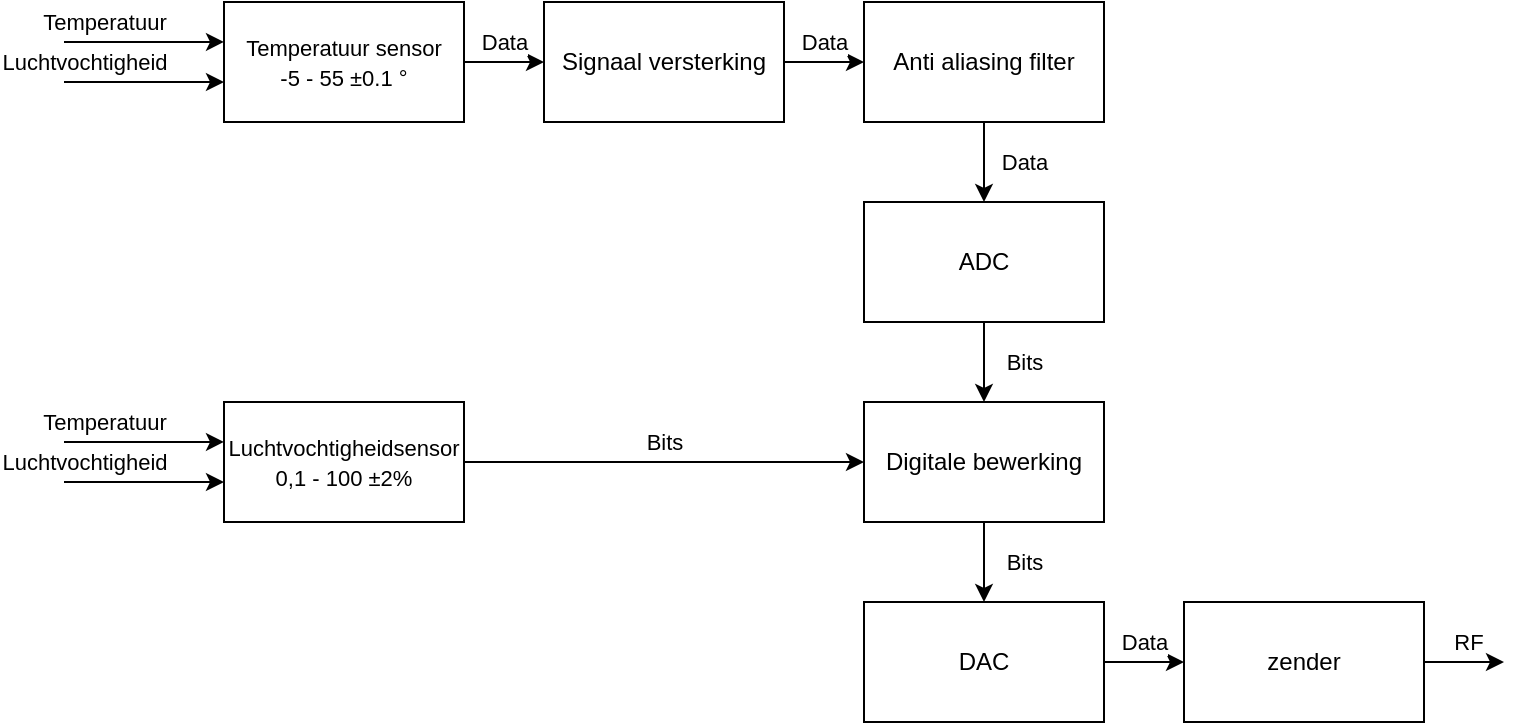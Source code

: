 <mxfile version="20.7.4" type="device"><diagram id="CYnVuW9fpGF9puNpjpTW" name="Pagina-1"><mxGraphModel dx="1005" dy="673" grid="1" gridSize="10" guides="1" tooltips="1" connect="1" arrows="1" fold="1" page="1" pageScale="1" pageWidth="1169" pageHeight="827" math="0" shadow="0"><root><mxCell id="0"/><mxCell id="1" parent="0"/><mxCell id="KWYQQGh1pft0_D_uC_jW-8" value="Data" style="edgeStyle=orthogonalEdgeStyle;rounded=0;orthogonalLoop=1;jettySize=auto;html=1;fontSize=11;" parent="1" source="KWYQQGh1pft0_D_uC_jW-1" target="KWYQQGh1pft0_D_uC_jW-7" edge="1"><mxGeometry y="10" relative="1" as="geometry"><mxPoint as="offset"/></mxGeometry></mxCell><mxCell id="KWYQQGh1pft0_D_uC_jW-1" value="&lt;font style=&quot;font-size: 11px;&quot;&gt;Temperatuur sensor&lt;br style=&quot;border-color: var(--border-color);&quot;&gt;-5 - 55&amp;nbsp;&lt;span style=&quot;border-color: var(--border-color); background-color: initial; text-align: left; text-indent: -0.31in;&quot;&gt;±0.1&lt;/span&gt;&lt;font style=&quot;font-size: 11px;&quot;&gt;&lt;span style=&quot;border-color: var(--border-color); background-color: initial; text-align: left; text-indent: -0.31in;&quot;&gt;&amp;nbsp;&lt;/span&gt;°&lt;/font&gt;&lt;/font&gt;" style="rounded=0;whiteSpace=wrap;html=1;" parent="1" vertex="1"><mxGeometry x="320" y="120" width="120" height="60" as="geometry"/></mxCell><mxCell id="KWYQQGh1pft0_D_uC_jW-2" value="Temperatuur" style="endArrow=classic;html=1;rounded=0;entryX=0;entryY=0.333;entryDx=0;entryDy=0;entryPerimeter=0;" parent="1" target="KWYQQGh1pft0_D_uC_jW-1" edge="1"><mxGeometry x="-0.5" y="10" width="50" height="50" relative="1" as="geometry"><mxPoint x="240" y="140" as="sourcePoint"/><mxPoint x="460" y="180" as="targetPoint"/><mxPoint as="offset"/></mxGeometry></mxCell><mxCell id="KWYQQGh1pft0_D_uC_jW-3" value="Luchtvochtigheid" style="endArrow=classic;html=1;rounded=0;" parent="1" edge="1"><mxGeometry x="-0.75" y="10" width="50" height="50" relative="1" as="geometry"><mxPoint x="240" y="160" as="sourcePoint"/><mxPoint x="320" y="160" as="targetPoint"/><mxPoint as="offset"/></mxGeometry></mxCell><mxCell id="485sKFZhQWy8p-3EEcSn-2" value="Bits" style="edgeStyle=orthogonalEdgeStyle;rounded=0;orthogonalLoop=1;jettySize=auto;html=1;" edge="1" parent="1" source="KWYQQGh1pft0_D_uC_jW-4" target="KWYQQGh1pft0_D_uC_jW-11"><mxGeometry y="10" relative="1" as="geometry"><mxPoint as="offset"/></mxGeometry></mxCell><mxCell id="KWYQQGh1pft0_D_uC_jW-4" value="&lt;font style=&quot;font-size: 11px;&quot;&gt;Luchtvochtigheidsensor&lt;br style=&quot;&quot;&gt;0,1 - 100&amp;nbsp;&lt;span style=&quot;text-align: left; text-indent: -0.31in; background-color: initial;&quot;&gt;&lt;font style=&quot;font-size: 11px;&quot;&gt;±2%&lt;/font&gt;&lt;/span&gt;&lt;/font&gt;" style="rounded=0;whiteSpace=wrap;html=1;" parent="1" vertex="1"><mxGeometry x="320" y="320" width="120" height="60" as="geometry"/></mxCell><mxCell id="KWYQQGh1pft0_D_uC_jW-5" value="Temperatuur" style="endArrow=classic;html=1;rounded=0;entryX=0;entryY=0.333;entryDx=0;entryDy=0;entryPerimeter=0;" parent="1" target="KWYQQGh1pft0_D_uC_jW-4" edge="1"><mxGeometry x="-0.5" y="10" width="50" height="50" relative="1" as="geometry"><mxPoint x="240" y="340" as="sourcePoint"/><mxPoint x="460" y="380" as="targetPoint"/><mxPoint as="offset"/></mxGeometry></mxCell><mxCell id="KWYQQGh1pft0_D_uC_jW-6" value="Luchtvochtigheid" style="endArrow=classic;html=1;rounded=0;" parent="1" edge="1"><mxGeometry x="-0.75" y="10" width="50" height="50" relative="1" as="geometry"><mxPoint x="240" y="360" as="sourcePoint"/><mxPoint x="320" y="360" as="targetPoint"/><mxPoint as="offset"/></mxGeometry></mxCell><mxCell id="485sKFZhQWy8p-3EEcSn-4" value="Data" style="edgeStyle=orthogonalEdgeStyle;rounded=0;orthogonalLoop=1;jettySize=auto;html=1;" edge="1" parent="1" source="KWYQQGh1pft0_D_uC_jW-7" target="485sKFZhQWy8p-3EEcSn-3"><mxGeometry y="10" relative="1" as="geometry"><mxPoint as="offset"/></mxGeometry></mxCell><mxCell id="KWYQQGh1pft0_D_uC_jW-7" value="Signaal versterking" style="whiteSpace=wrap;html=1;rounded=0;" parent="1" vertex="1"><mxGeometry x="480" y="120" width="120" height="60" as="geometry"/></mxCell><mxCell id="KWYQQGh1pft0_D_uC_jW-12" value="Bits" style="edgeStyle=orthogonalEdgeStyle;rounded=0;orthogonalLoop=1;jettySize=auto;html=1;fontSize=11;" parent="1" source="KWYQQGh1pft0_D_uC_jW-9" target="KWYQQGh1pft0_D_uC_jW-11" edge="1"><mxGeometry y="20" relative="1" as="geometry"><mxPoint as="offset"/></mxGeometry></mxCell><mxCell id="KWYQQGh1pft0_D_uC_jW-9" value="ADC" style="whiteSpace=wrap;html=1;rounded=0;" parent="1" vertex="1"><mxGeometry x="640" y="220" width="120" height="60" as="geometry"/></mxCell><mxCell id="485sKFZhQWy8p-3EEcSn-7" value="Bits" style="edgeStyle=orthogonalEdgeStyle;rounded=0;orthogonalLoop=1;jettySize=auto;html=1;" edge="1" parent="1" source="KWYQQGh1pft0_D_uC_jW-11" target="485sKFZhQWy8p-3EEcSn-6"><mxGeometry y="20" relative="1" as="geometry"><mxPoint as="offset"/></mxGeometry></mxCell><mxCell id="KWYQQGh1pft0_D_uC_jW-11" value="Digitale bewerking" style="whiteSpace=wrap;html=1;rounded=0;" parent="1" vertex="1"><mxGeometry x="640" y="320" width="120" height="60" as="geometry"/></mxCell><mxCell id="KWYQQGh1pft0_D_uC_jW-16" value="RF" style="edgeStyle=orthogonalEdgeStyle;rounded=0;orthogonalLoop=1;jettySize=auto;html=1;fontSize=11;" parent="1" source="KWYQQGh1pft0_D_uC_jW-14" edge="1"><mxGeometry x="0.143" y="10" relative="1" as="geometry"><mxPoint x="960" y="450" as="targetPoint"/><mxPoint as="offset"/></mxGeometry></mxCell><mxCell id="KWYQQGh1pft0_D_uC_jW-14" value="zender" style="whiteSpace=wrap;html=1;rounded=0;" parent="1" vertex="1"><mxGeometry x="800" y="420" width="120" height="60" as="geometry"/></mxCell><mxCell id="485sKFZhQWy8p-3EEcSn-5" value="Data" style="edgeStyle=orthogonalEdgeStyle;rounded=0;orthogonalLoop=1;jettySize=auto;html=1;" edge="1" parent="1" source="485sKFZhQWy8p-3EEcSn-3" target="KWYQQGh1pft0_D_uC_jW-9"><mxGeometry y="20" relative="1" as="geometry"><mxPoint as="offset"/></mxGeometry></mxCell><mxCell id="485sKFZhQWy8p-3EEcSn-3" value="Anti aliasing filter" style="whiteSpace=wrap;html=1;rounded=0;" vertex="1" parent="1"><mxGeometry x="640" y="120" width="120" height="60" as="geometry"/></mxCell><mxCell id="485sKFZhQWy8p-3EEcSn-8" value="Data" style="edgeStyle=orthogonalEdgeStyle;rounded=0;orthogonalLoop=1;jettySize=auto;html=1;" edge="1" parent="1" source="485sKFZhQWy8p-3EEcSn-6" target="KWYQQGh1pft0_D_uC_jW-14"><mxGeometry y="10" relative="1" as="geometry"><mxPoint as="offset"/></mxGeometry></mxCell><mxCell id="485sKFZhQWy8p-3EEcSn-6" value="DAC" style="whiteSpace=wrap;html=1;rounded=0;" vertex="1" parent="1"><mxGeometry x="640" y="420" width="120" height="60" as="geometry"/></mxCell></root></mxGraphModel></diagram></mxfile>